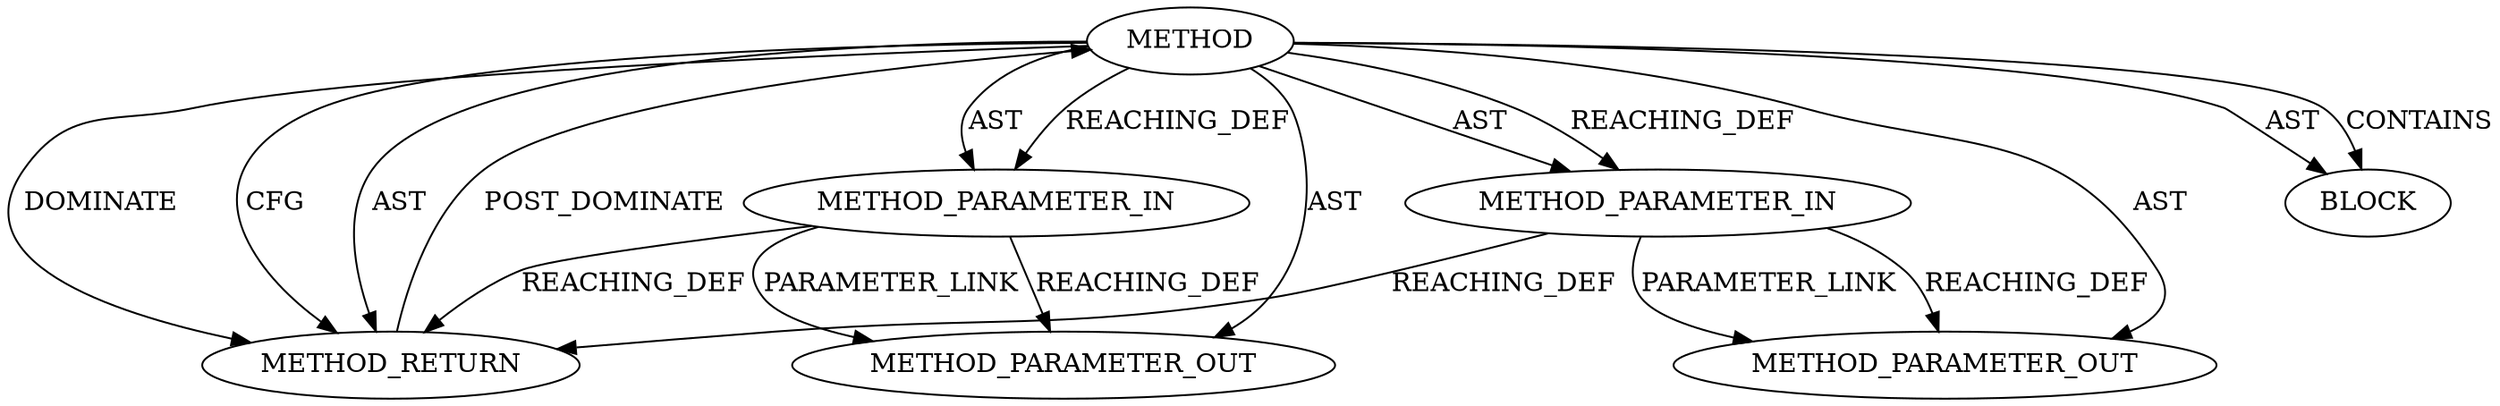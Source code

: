 digraph {
  281 [label=METHOD AST_PARENT_TYPE="NAMESPACE_BLOCK" AST_PARENT_FULL_NAME="<global>" ORDER=0 CODE="<empty>" FULL_NAME="<operator>.assignment" IS_EXTERNAL=true FILENAME="<empty>" SIGNATURE="" NAME="<operator>.assignment"]
  282 [label=METHOD_PARAMETER_IN ORDER=1 CODE="p1" IS_VARIADIC=false TYPE_FULL_NAME="ANY" EVALUATION_STRATEGY="BY_VALUE" INDEX=1 NAME="p1"]
  283 [label=METHOD_PARAMETER_IN ORDER=2 CODE="p2" IS_VARIADIC=false TYPE_FULL_NAME="ANY" EVALUATION_STRATEGY="BY_VALUE" INDEX=2 NAME="p2"]
  284 [label=BLOCK ORDER=1 ARGUMENT_INDEX=1 CODE="<empty>" TYPE_FULL_NAME="ANY"]
  285 [label=METHOD_RETURN ORDER=2 CODE="RET" TYPE_FULL_NAME="ANY" EVALUATION_STRATEGY="BY_VALUE"]
  428 [label=METHOD_PARAMETER_OUT ORDER=2 CODE="p2" IS_VARIADIC=false TYPE_FULL_NAME="ANY" EVALUATION_STRATEGY="BY_VALUE" INDEX=2 NAME="p2"]
  427 [label=METHOD_PARAMETER_OUT ORDER=1 CODE="p1" IS_VARIADIC=false TYPE_FULL_NAME="ANY" EVALUATION_STRATEGY="BY_VALUE" INDEX=1 NAME="p1"]
  281 -> 284 [label=AST ]
  283 -> 428 [label=REACHING_DEF VARIABLE="p2"]
  283 -> 285 [label=REACHING_DEF VARIABLE="p2"]
  281 -> 284 [label=CONTAINS ]
  281 -> 428 [label=AST ]
  281 -> 283 [label=AST ]
  281 -> 427 [label=AST ]
  283 -> 428 [label=PARAMETER_LINK ]
  282 -> 427 [label=REACHING_DEF VARIABLE="p1"]
  281 -> 285 [label=DOMINATE ]
  281 -> 282 [label=AST ]
  281 -> 285 [label=CFG ]
  281 -> 282 [label=REACHING_DEF VARIABLE=""]
  285 -> 281 [label=POST_DOMINATE ]
  282 -> 427 [label=PARAMETER_LINK ]
  281 -> 285 [label=AST ]
  281 -> 283 [label=REACHING_DEF VARIABLE=""]
  282 -> 285 [label=REACHING_DEF VARIABLE="p1"]
}
